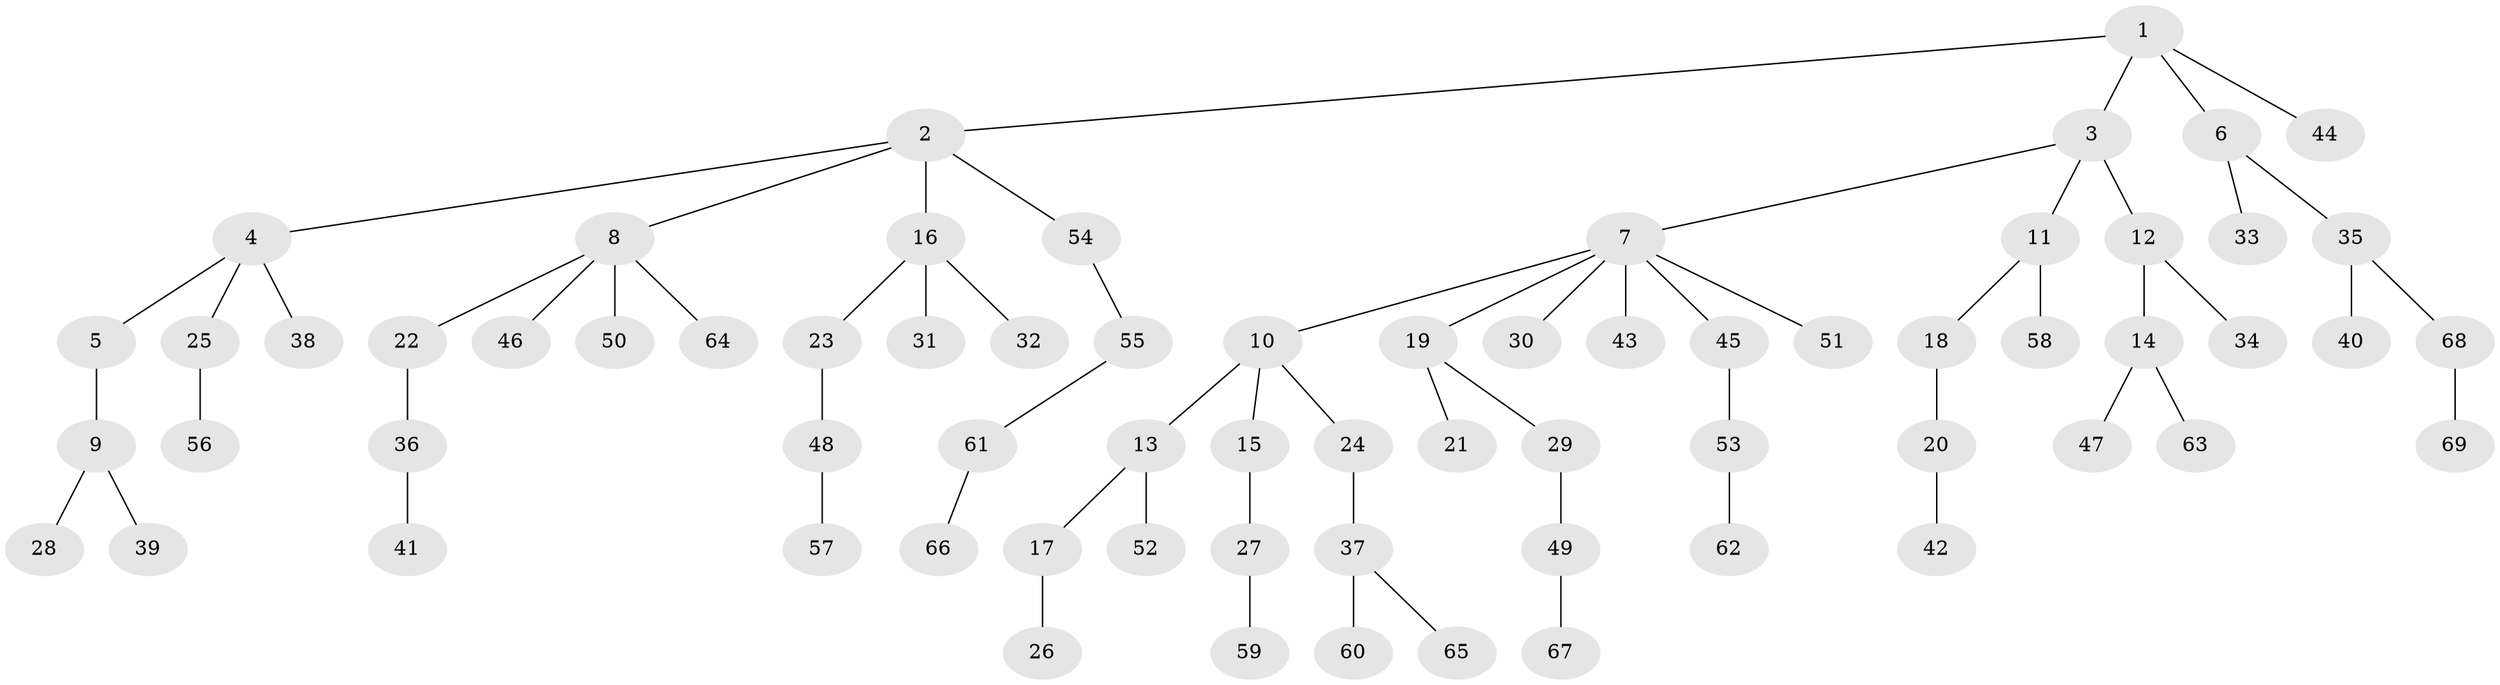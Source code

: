 // coarse degree distribution, {3: 0.13333333333333333, 5: 0.044444444444444446, 2: 0.2, 4: 0.06666666666666667, 6: 0.022222222222222223, 1: 0.5333333333333333}
// Generated by graph-tools (version 1.1) at 2025/42/03/06/25 10:42:02]
// undirected, 69 vertices, 68 edges
graph export_dot {
graph [start="1"]
  node [color=gray90,style=filled];
  1;
  2;
  3;
  4;
  5;
  6;
  7;
  8;
  9;
  10;
  11;
  12;
  13;
  14;
  15;
  16;
  17;
  18;
  19;
  20;
  21;
  22;
  23;
  24;
  25;
  26;
  27;
  28;
  29;
  30;
  31;
  32;
  33;
  34;
  35;
  36;
  37;
  38;
  39;
  40;
  41;
  42;
  43;
  44;
  45;
  46;
  47;
  48;
  49;
  50;
  51;
  52;
  53;
  54;
  55;
  56;
  57;
  58;
  59;
  60;
  61;
  62;
  63;
  64;
  65;
  66;
  67;
  68;
  69;
  1 -- 2;
  1 -- 3;
  1 -- 6;
  1 -- 44;
  2 -- 4;
  2 -- 8;
  2 -- 16;
  2 -- 54;
  3 -- 7;
  3 -- 11;
  3 -- 12;
  4 -- 5;
  4 -- 25;
  4 -- 38;
  5 -- 9;
  6 -- 33;
  6 -- 35;
  7 -- 10;
  7 -- 19;
  7 -- 30;
  7 -- 43;
  7 -- 45;
  7 -- 51;
  8 -- 22;
  8 -- 46;
  8 -- 50;
  8 -- 64;
  9 -- 28;
  9 -- 39;
  10 -- 13;
  10 -- 15;
  10 -- 24;
  11 -- 18;
  11 -- 58;
  12 -- 14;
  12 -- 34;
  13 -- 17;
  13 -- 52;
  14 -- 47;
  14 -- 63;
  15 -- 27;
  16 -- 23;
  16 -- 31;
  16 -- 32;
  17 -- 26;
  18 -- 20;
  19 -- 21;
  19 -- 29;
  20 -- 42;
  22 -- 36;
  23 -- 48;
  24 -- 37;
  25 -- 56;
  27 -- 59;
  29 -- 49;
  35 -- 40;
  35 -- 68;
  36 -- 41;
  37 -- 60;
  37 -- 65;
  45 -- 53;
  48 -- 57;
  49 -- 67;
  53 -- 62;
  54 -- 55;
  55 -- 61;
  61 -- 66;
  68 -- 69;
}
